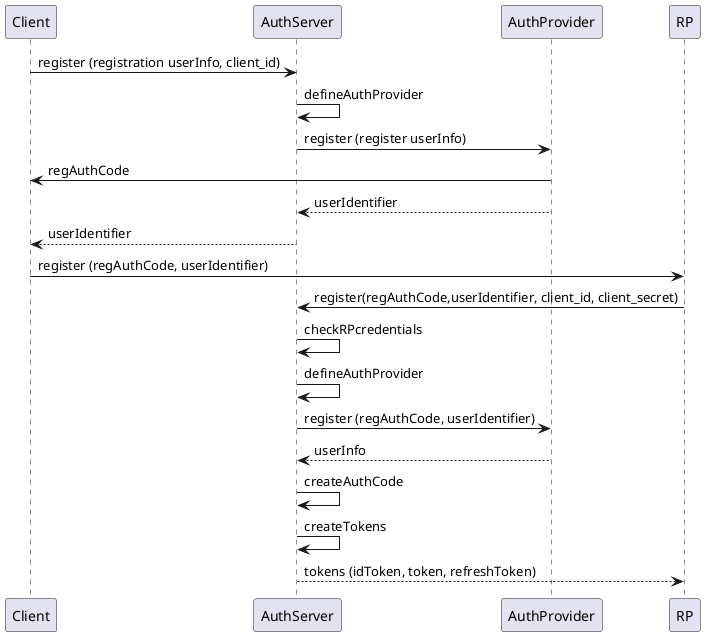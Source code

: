 @startuml
Client -> AuthServer: register (registration userInfo, client_id)
AuthServer -> AuthServer: defineAuthProvider
AuthServer -> AuthProvider: register (register userInfo)
Client <- AuthProvider: regAuthCode
AuthServer <-- AuthProvider: userIdentifier
Client <-- AuthServer: userIdentifier
Client -> RP: register (regAuthCode, userIdentifier)
AuthServer <- RP: register(regAuthCode,userIdentifier, client_id, client_secret)
AuthServer -> AuthServer: checkRPcredentials
AuthServer -> AuthServer: defineAuthProvider
AuthServer -> AuthProvider: register (regAuthCode, userIdentifier)
AuthServer <-- AuthProvider: userInfo
AuthServer -> AuthServer: createAuthCode
AuthServer -> AuthServer: createTokens
AuthServer --> RP: tokens (idToken, token, refreshToken)
@enduml
